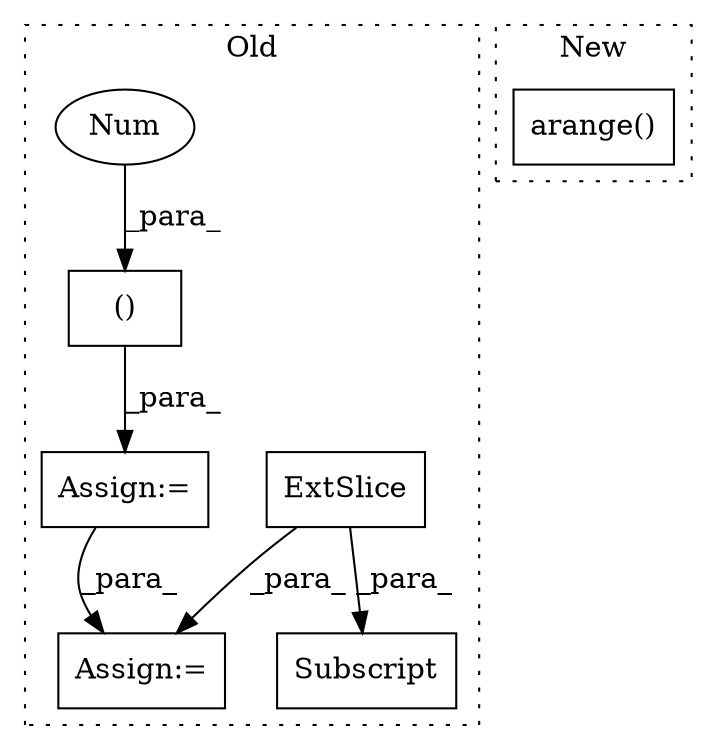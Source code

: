 digraph G {
subgraph cluster0 {
1 [label="ExtSlice" a="85" s="13222" l="1" shape="box"];
3 [label="Subscript" a="63" s="13222,0" l="35,0" shape="box"];
4 [label="Assign:=" a="68" s="13212" l="3" shape="box"];
5 [label="()" a="54" s="12885" l="21" shape="box"];
6 [label="Num" a="76" s="12887" l="1" shape="ellipse"];
7 [label="Assign:=" a="68" s="12941" l="3" shape="box"];
label = "Old";
style="dotted";
}
subgraph cluster1 {
2 [label="arange()" a="75" s="6078,6101" l="13,1" shape="box"];
label = "New";
style="dotted";
}
1 -> 3 [label="_para_"];
1 -> 4 [label="_para_"];
5 -> 7 [label="_para_"];
6 -> 5 [label="_para_"];
7 -> 4 [label="_para_"];
}